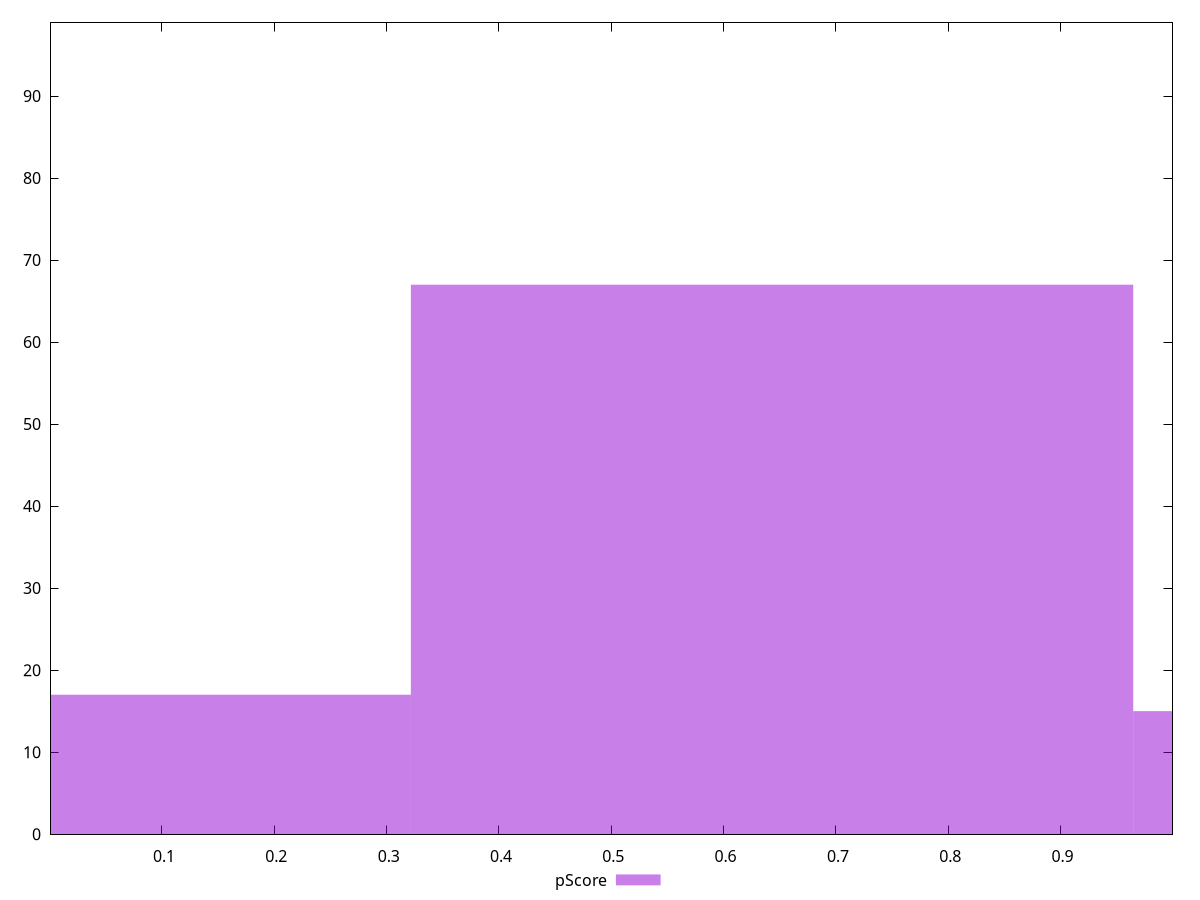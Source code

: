 reset

$pScore <<EOF
0 17
1.2863122268599778 15
0.6431561134299889 67
EOF

set key outside below
set boxwidth 0.6431561134299889
set xrange [0.0002942690718251706:0.9996687264701117]
set yrange [0:99]
set trange [0:99]
set style fill transparent solid 0.5 noborder
set terminal svg size 640, 490 enhanced background rgb 'white'
set output "report/report_00029_2021-02-24T13-36-40.390Z/max-potential-fid/samples/card/pScore/histogram.svg"

plot $pScore title "pScore" with boxes

reset
